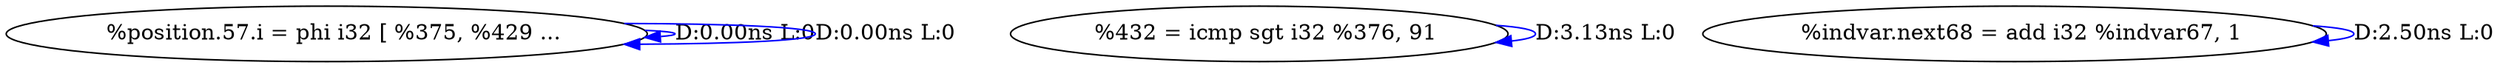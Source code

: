 digraph {
Node0x287e7b0[label="  %position.57.i = phi i32 [ %375, %429 ..."];
Node0x287e7b0 -> Node0x287e7b0[label="D:0.00ns L:0",color=blue];
Node0x287e7b0 -> Node0x287e7b0[label="D:0.00ns L:0",color=blue];
Node0x287e890[label="  %432 = icmp sgt i32 %376, 91"];
Node0x287e890 -> Node0x287e890[label="D:3.13ns L:0",color=blue];
Node0x287e970[label="  %indvar.next68 = add i32 %indvar67, 1"];
Node0x287e970 -> Node0x287e970[label="D:2.50ns L:0",color=blue];
}
